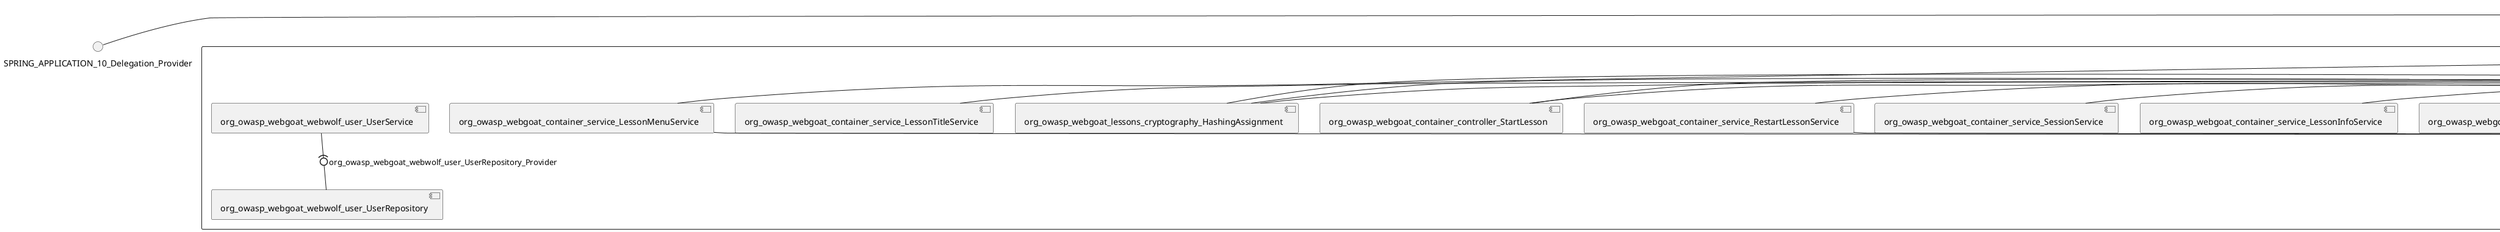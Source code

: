 @startuml
skinparam fixCircleLabelOverlapping true
skinparam componentStyle uml2
() SPRING_APPLICATION_10_Delegation_Provider
() SPRING_APPLICATION_11_Delegation_Provider
() SPRING_APPLICATION_12_Delegation_Provider
() SPRING_APPLICATION_13_Delegation_Provider
() SPRING_APPLICATION_14_Delegation_Provider
() SPRING_APPLICATION_15_Delegation_Provider
() SPRING_APPLICATION_16_Delegation_Provider
() SPRING_APPLICATION_2_Delegation_Provider
() SPRING_APPLICATION_3_Delegation_Provider
() SPRING_APPLICATION_4_Delegation_Provider
() SPRING_APPLICATION_5_Delegation_Provider
() SPRING_APPLICATION_6_Delegation_Provider
() SPRING_APPLICATION_7_Delegation_Provider
() SPRING_APPLICATION_8_Delegation_Provider
() SPRING_APPLICATION_9_Delegation_Provider
() SPRING_APPLICATION_BypassRestrictions_FieldRestrictions_POST_Delegation_Provider
() SPRING_APPLICATION_BypassRestrictions_frontendValidation_POST_Delegation_Provider
() SPRING_APPLICATION_ChromeDevTools_dummy_POST_Delegation_Provider
() SPRING_APPLICATION_ChromeDevTools_network_POST_Delegation_Provider
() SPRING_APPLICATION_CrossSiteScriptingStored_stored_xss_POST_Delegation_Provider
() SPRING_APPLICATION_CrossSiteScriptingStored_stored_xss_follow_up_POST_Delegation_Provider
() SPRING_APPLICATION_CrossSiteScripting_attack1_POST_Delegation_Provider
() SPRING_APPLICATION_CrossSiteScripting_attack3_POST_Delegation_Provider
() SPRING_APPLICATION_CrossSiteScripting_attack4_POST_Delegation_Provider
() SPRING_APPLICATION_CrossSiteScripting_attack5a_GET_Delegation_Provider
() SPRING_APPLICATION_CrossSiteScripting_attack6a_POST_Delegation_Provider
() SPRING_APPLICATION_CrossSiteScripting_dom_follow_up_POST_Delegation_Provider
() SPRING_APPLICATION_CrossSiteScripting_phone_home_xss_POST_Delegation_Provider
() SPRING_APPLICATION_CrossSiteScripting_quiz_GET_POST_Delegation_Provider
() SPRING_APPLICATION_Delegation_Provider
() SPRING_APPLICATION_GET_10_Delegation_Provider
() SPRING_APPLICATION_GET_11_Delegation_Provider
() SPRING_APPLICATION_GET_2_Delegation_Provider
() SPRING_APPLICATION_GET_3_Delegation_Provider
() SPRING_APPLICATION_GET_4_Delegation_Provider
() SPRING_APPLICATION_GET_5_Delegation_Provider
() SPRING_APPLICATION_GET_6_Delegation_Provider
() SPRING_APPLICATION_GET_7_Delegation_Provider
() SPRING_APPLICATION_GET_8_Delegation_Provider
() SPRING_APPLICATION_GET_9_Delegation_Provider
() SPRING_APPLICATION_GET_Delegation_Provider
() SPRING_APPLICATION_HtmlTampering_task_POST_Delegation_Provider
() SPRING_APPLICATION_HttpBasics_attack1_POST_Delegation_Provider
() SPRING_APPLICATION_HttpBasics_attack2_POST_Delegation_Provider
() SPRING_APPLICATION_IDOR_diff_attributes_POST_Delegation_Provider
() SPRING_APPLICATION_IDOR_login_POST_Delegation_Provider
() SPRING_APPLICATION_IDOR_profile_alt_path_POST_Delegation_Provider
() SPRING_APPLICATION_InsecureDeserialization_task_POST_Delegation_Provider
() SPRING_APPLICATION_InsecureLogin_Delegation_Provider
() SPRING_APPLICATION_JWT_decode_POST_Delegation_Provider
() SPRING_APPLICATION_JWT_jku_Delegation_Provider
() SPRING_APPLICATION_JWT_kid_Delegation_Provider
() SPRING_APPLICATION_JWT_quiz_GET_POST_Delegation_Provider
() SPRING_APPLICATION_JWT_refresh_Delegation_Provider
() SPRING_APPLICATION_JWT_secret_POST_Delegation_Provider
() SPRING_APPLICATION_JWT_votings_Delegation_Provider
() SPRING_APPLICATION_LogSpoofing_log_bleeding_POST_Delegation_Provider
() SPRING_APPLICATION_LogSpoofing_log_spoofing_POST_Delegation_Provider
() SPRING_APPLICATION_POST_10_Delegation_Provider
() SPRING_APPLICATION_POST_11_Delegation_Provider
() SPRING_APPLICATION_POST_12_Delegation_Provider
() SPRING_APPLICATION_POST_13_Delegation_Provider
() SPRING_APPLICATION_POST_14_Delegation_Provider
() SPRING_APPLICATION_POST_15_Delegation_Provider
() SPRING_APPLICATION_POST_16_Delegation_Provider
() SPRING_APPLICATION_POST_17_Delegation_Provider
() SPRING_APPLICATION_POST_18_Delegation_Provider
() SPRING_APPLICATION_POST_2_Delegation_Provider
() SPRING_APPLICATION_POST_3_Delegation_Provider
() SPRING_APPLICATION_POST_4_Delegation_Provider
() SPRING_APPLICATION_POST_5_Delegation_Provider
() SPRING_APPLICATION_POST_6_Delegation_Provider
() SPRING_APPLICATION_POST_7_Delegation_Provider
() SPRING_APPLICATION_POST_8_Delegation_Provider
() SPRING_APPLICATION_POST_9_Delegation_Provider
() SPRING_APPLICATION_POST_Delegation_Provider
() SPRING_APPLICATION_PUT_Delegation_Provider
() SPRING_APPLICATION_PasswordReset_ForgotPassword_create_password_reset_link_POST_Delegation_Provider
() SPRING_APPLICATION_PasswordReset_SecurityQuestions_POST_Delegation_Provider
() SPRING_APPLICATION_PasswordReset_reset_Delegation_Provider
() SPRING_APPLICATION_PasswordReset_simple_mail_reset_POST_Delegation_Provider
() SPRING_APPLICATION_PathTraversal_profile_picture_GET_Delegation_Provider
() SPRING_APPLICATION_PathTraversal_profile_picture_fix_GET_Delegation_Provider
() SPRING_APPLICATION_PathTraversal_profile_upload_POST_Delegation_Provider
() SPRING_APPLICATION_PathTraversal_profile_upload_fix_POST_Delegation_Provider
() SPRING_APPLICATION_PathTraversal_profile_upload_remove_user_input_POST_Delegation_Provider
() SPRING_APPLICATION_PathTraversal_random_POST_Delegation_Provider
() SPRING_APPLICATION_PathTraversal_random_picture_GET_Delegation_Provider
() SPRING_APPLICATION_PathTraversal_zip_slip_Delegation_Provider
() SPRING_APPLICATION_SSRF_task1_POST_Delegation_Provider
() SPRING_APPLICATION_SSRF_task2_POST_Delegation_Provider
() SPRING_APPLICATION_SecurePasswords_assignment_POST_Delegation_Provider
() SPRING_APPLICATION_SqlInjectionAdvanced_attack6a_POST_Delegation_Provider
() SPRING_APPLICATION_SqlInjectionAdvanced_attack6b_POST_Delegation_Provider
() SPRING_APPLICATION_SqlInjectionAdvanced_challenge_Login_POST_Delegation_Provider
() SPRING_APPLICATION_SqlInjectionAdvanced_challenge_PUT_Delegation_Provider
() SPRING_APPLICATION_SqlInjectionAdvanced_quiz_GET_POST_Delegation_Provider
() SPRING_APPLICATION_SqlInjectionMitigations_attack10a_POST_Delegation_Provider
() SPRING_APPLICATION_SqlInjectionMitigations_attack10b_POST_Delegation_Provider
() SPRING_APPLICATION_SqlInjectionMitigations_attack12a_POST_Delegation_Provider
() SPRING_APPLICATION_SqlInjectionMitigations_servers_GET_Delegation_Provider
() SPRING_APPLICATION_SqlInjection_assignment5a_POST_Delegation_Provider
() SPRING_APPLICATION_SqlInjection_assignment5b_POST_Delegation_Provider
() SPRING_APPLICATION_SqlInjection_attack10_POST_Delegation_Provider
() SPRING_APPLICATION_SqlInjection_attack2_POST_Delegation_Provider
() SPRING_APPLICATION_SqlInjection_attack3_POST_Delegation_Provider
() SPRING_APPLICATION_SqlInjection_attack4_POST_Delegation_Provider
() SPRING_APPLICATION_SqlInjection_attack5_POST_Delegation_Provider
() SPRING_APPLICATION_SqlInjection_attack8_POST_Delegation_Provider
() SPRING_APPLICATION_SqlInjection_attack9_POST_Delegation_Provider
() SPRING_APPLICATION_SqlOnlyInputValidationOnKeywords_attack_POST_Delegation_Provider
() SPRING_APPLICATION_SqlOnlyInputValidation_attack_POST_Delegation_Provider
() SPRING_APPLICATION_VulnerableComponents_attack1_POST_Delegation_Provider
() SPRING_APPLICATION_WebWolf_GET_Delegation_Provider
() SPRING_APPLICATION_WebWolf_landing_Delegation_Provider
() SPRING_APPLICATION_WebWolf_mail_Delegation_Provider
() SPRING_APPLICATION_challenge_1_POST_Delegation_Provider
() SPRING_APPLICATION_challenge_5_POST_Delegation_Provider
() SPRING_APPLICATION_challenge_7_Delegation_Provider
() SPRING_APPLICATION_challenge_8_Delegation_Provider
() SPRING_APPLICATION_challenge_logo_Delegation_Provider
() SPRING_APPLICATION_cia_quiz_GET_POST_Delegation_Provider
() SPRING_APPLICATION_clientSideFiltering_attack1_POST_Delegation_Provider
() SPRING_APPLICATION_clientSideFiltering_challenge_store_coupons_GET_Delegation_Provider
() SPRING_APPLICATION_clientSideFiltering_getItForFree_POST_Delegation_Provider
() SPRING_APPLICATION_clientSideFiltering_salaries_GET_Delegation_Provider
() SPRING_APPLICATION_crypto_encoding_basic_auth_POST_Delegation_Provider
() SPRING_APPLICATION_crypto_encoding_xor_POST_Delegation_Provider
() SPRING_APPLICATION_crypto_hashing_POST_Delegation_Provider
() SPRING_APPLICATION_crypto_secure_defaults_POST_Delegation_Provider
() SPRING_APPLICATION_crypto_signing_verify_POST_Delegation_Provider
() SPRING_APPLICATION_csrf_feedback_message_POST_Delegation_Provider
() SPRING_APPLICATION_csrf_review_POST_Delegation_Provider
() SPRING_APPLICATION_files_GET_Delegation_Provider
() SPRING_APPLICATION_fileupload_POST_Delegation_Provider
() SPRING_APPLICATION_jwt_Delegation_Provider
() SPRING_APPLICATION_landing_Delegation_Provider
() SPRING_APPLICATION_lesson_template_Delegation_Provider
() SPRING_APPLICATION_login_oauth_mvc_GET_Delegation_Provider
() SPRING_APPLICATION_mail_DELETE_GET_POST_Delegation_Provider
() SPRING_APPLICATION_register_mvc_POST_Delegation_Provider
() SPRING_APPLICATION_registration_GET_Delegation_Provider
() SPRING_APPLICATION_requests_GET_Delegation_Provider
() SPRING_APPLICATION_scoreboard_data_GET_Delegation_Provider
() SPRING_APPLICATION_server_directory_GET_Delegation_Provider
() SPRING_APPLICATION_service_debug_labels_mvc_Delegation_Provider
() SPRING_APPLICATION_service_lessonoverview_mvc_Delegation_Provider
() SPRING_APPLICATION_xxe_comments_GET_Delegation_Provider
rectangle System {
[org_owasp_webgoat_container_HammerHead] [[webgoat-webgoat.repository#_0kp8ljW-Ee-zn7ZmOz7tPw]]
[org_owasp_webgoat_container_WebWolfRedirect] [[webgoat-webgoat.repository#_0kp8ljW-Ee-zn7ZmOz7tPw]]
[org_owasp_webgoat_container_controller_StartLesson] [[webgoat-webgoat.repository#_0kp8ljW-Ee-zn7ZmOz7tPw]]
[org_owasp_webgoat_container_controller_Welcome] [[webgoat-webgoat.repository#_0kp8ljW-Ee-zn7ZmOz7tPw]]
[org_owasp_webgoat_container_i18n_PluginMessages_Provider] [[webgoat-webgoat.repository#_0kp8ljW-Ee-zn7ZmOz7tPw]]
[org_owasp_webgoat_container_service_EnvironmentService] [[webgoat-webgoat.repository#_0kp8ljW-Ee-zn7ZmOz7tPw]]
[org_owasp_webgoat_container_service_HintService] [[webgoat-webgoat.repository#_0kp8ljW-Ee-zn7ZmOz7tPw]]
[org_owasp_webgoat_container_service_LabelDebugService] [[webgoat-webgoat.repository#_0kp8ljW-Ee-zn7ZmOz7tPw]]
[org_owasp_webgoat_container_service_LabelService] [[webgoat-webgoat.repository#_0kp8ljW-Ee-zn7ZmOz7tPw]]
[org_owasp_webgoat_container_service_LessonInfoService] [[webgoat-webgoat.repository#_0kp8ljW-Ee-zn7ZmOz7tPw]]
[org_owasp_webgoat_container_service_LessonMenuService] [[webgoat-webgoat.repository#_0kp8ljW-Ee-zn7ZmOz7tPw]]
[org_owasp_webgoat_container_service_LessonProgressService] [[webgoat-webgoat.repository#_0kp8ljW-Ee-zn7ZmOz7tPw]]
[org_owasp_webgoat_container_service_LessonTitleService] [[webgoat-webgoat.repository#_0kp8ljW-Ee-zn7ZmOz7tPw]]
[org_owasp_webgoat_container_service_ReportCardService] [[webgoat-webgoat.repository#_0kp8ljW-Ee-zn7ZmOz7tPw]]
[org_owasp_webgoat_container_service_RestartLessonService] [[webgoat-webgoat.repository#_0kp8ljW-Ee-zn7ZmOz7tPw]]
[org_owasp_webgoat_container_service_SessionService] [[webgoat-webgoat.repository#_0kp8ljW-Ee-zn7ZmOz7tPw]]
[org_owasp_webgoat_container_session_UserSessionData_Provider] [[webgoat-webgoat.repository#_0kp8ljW-Ee-zn7ZmOz7tPw]]
[org_owasp_webgoat_container_session_WebSession_Provider] [[webgoat-webgoat.repository#_0kp8ljW-Ee-zn7ZmOz7tPw]]
[org_owasp_webgoat_container_users_RegistrationController] [[webgoat-webgoat.repository#_0kp8ljW-Ee-zn7ZmOz7tPw]]
[org_owasp_webgoat_container_users_Scoreboard] [[webgoat-webgoat.repository#_0kp8ljW-Ee-zn7ZmOz7tPw]]
[org_owasp_webgoat_container_users_UserRepository] [[webgoat-webgoat.repository#_0kp8ljW-Ee-zn7ZmOz7tPw]]
[org_owasp_webgoat_container_users_UserService] [[webgoat-webgoat.repository#_0kp8ljW-Ee-zn7ZmOz7tPw]]
[org_owasp_webgoat_container_users_UserTrackerRepository] [[webgoat-webgoat.repository#_0kp8ljW-Ee-zn7ZmOz7tPw]]
[org_owasp_webgoat_lessons_authbypass_VerifyAccount] [[webgoat-webgoat.repository#_0kp8ljW-Ee-zn7ZmOz7tPw]]
[org_owasp_webgoat_lessons_bypassrestrictions_BypassRestrictionsFieldRestrictions] [[webgoat-webgoat.repository#_0kp8ljW-Ee-zn7ZmOz7tPw]]
[org_owasp_webgoat_lessons_bypassrestrictions_BypassRestrictionsFrontendValidation] [[webgoat-webgoat.repository#_0kp8ljW-Ee-zn7ZmOz7tPw]]
[org_owasp_webgoat_lessons_challenges_FlagController] [[webgoat-webgoat.repository#_0kp8ljW-Ee-zn7ZmOz7tPw]]
[org_owasp_webgoat_lessons_challenges_challenge1_Assignment1] [[webgoat-webgoat.repository#_0kp8ljW-Ee-zn7ZmOz7tPw]]
[org_owasp_webgoat_lessons_challenges_challenge1_ImageServlet] [[webgoat-webgoat.repository#_0kp8ljW-Ee-zn7ZmOz7tPw]]
[org_owasp_webgoat_lessons_challenges_challenge5_Assignment5] [[webgoat-webgoat.repository#_0kp8ljW-Ee-zn7ZmOz7tPw]]
[org_owasp_webgoat_lessons_challenges_challenge7_Assignment7] [[webgoat-webgoat.repository#_0kp8ljW-Ee-zn7ZmOz7tPw]]
[org_owasp_webgoat_lessons_challenges_challenge8_Assignment8] [[webgoat-webgoat.repository#_0kp8ljW-Ee-zn7ZmOz7tPw]]
[org_owasp_webgoat_lessons_chromedevtools_NetworkDummy] [[webgoat-webgoat.repository#_0kp8ljW-Ee-zn7ZmOz7tPw]]
[org_owasp_webgoat_lessons_chromedevtools_NetworkLesson] [[webgoat-webgoat.repository#_0kp8ljW-Ee-zn7ZmOz7tPw]]
[org_owasp_webgoat_lessons_cia_CIAQuiz] [[webgoat-webgoat.repository#_0kp8ljW-Ee-zn7ZmOz7tPw]]
[org_owasp_webgoat_lessons_clientsidefiltering_ClientSideFilteringAssignment] [[webgoat-webgoat.repository#_0kp8ljW-Ee-zn7ZmOz7tPw]]
[org_owasp_webgoat_lessons_clientsidefiltering_ClientSideFilteringFreeAssignment] [[webgoat-webgoat.repository#_0kp8ljW-Ee-zn7ZmOz7tPw]]
[org_owasp_webgoat_lessons_clientsidefiltering_Salaries] [[webgoat-webgoat.repository#_0kp8ljW-Ee-zn7ZmOz7tPw]]
[org_owasp_webgoat_lessons_clientsidefiltering_ShopEndpoint] [[webgoat-webgoat.repository#_0kp8ljW-Ee-zn7ZmOz7tPw]]
[org_owasp_webgoat_lessons_cryptography_EncodingAssignment] [[webgoat-webgoat.repository#_0kp8ljW-Ee-zn7ZmOz7tPw]]
[org_owasp_webgoat_lessons_cryptography_HashingAssignment] [[webgoat-webgoat.repository#_0kp8ljW-Ee-zn7ZmOz7tPw]]
[org_owasp_webgoat_lessons_cryptography_SecureDefaultsAssignment] [[webgoat-webgoat.repository#_0kp8ljW-Ee-zn7ZmOz7tPw]]
[org_owasp_webgoat_lessons_cryptography_SigningAssignment] [[webgoat-webgoat.repository#_0kp8ljW-Ee-zn7ZmOz7tPw]]
[org_owasp_webgoat_lessons_cryptography_XOREncodingAssignment] [[webgoat-webgoat.repository#_0kp8ljW-Ee-zn7ZmOz7tPw]]
[org_owasp_webgoat_lessons_csrf_CSRFConfirmFlag1] [[webgoat-webgoat.repository#_0kp8ljW-Ee-zn7ZmOz7tPw]]
[org_owasp_webgoat_lessons_csrf_CSRFFeedback] [[webgoat-webgoat.repository#_0kp8ljW-Ee-zn7ZmOz7tPw]]
[org_owasp_webgoat_lessons_csrf_CSRFGetFlag] [[webgoat-webgoat.repository#_0kp8ljW-Ee-zn7ZmOz7tPw]]
[org_owasp_webgoat_lessons_csrf_CSRFLogin] [[webgoat-webgoat.repository#_0kp8ljW-Ee-zn7ZmOz7tPw]]
[org_owasp_webgoat_lessons_csrf_ForgedReviews] [[webgoat-webgoat.repository#_0kp8ljW-Ee-zn7ZmOz7tPw]]
[org_owasp_webgoat_lessons_csrf_ObjectMapper_Provider] [[webgoat-webgoat.repository#_0kp8ljW-Ee-zn7ZmOz7tPw]]
[org_owasp_webgoat_lessons_deserialization_InsecureDeserializationTask] [[webgoat-webgoat.repository#_0kp8ljW-Ee-zn7ZmOz7tPw]]
[org_owasp_webgoat_lessons_hijacksession_HijackSessionAssignment] [[webgoat-webgoat.repository#_0kp8ljW-Ee-zn7ZmOz7tPw]]
[org_owasp_webgoat_lessons_hijacksession_cas_HijackSessionAuthenticationProvider] [[webgoat-webgoat.repository#_0kp8ljW-Ee-zn7ZmOz7tPw]]
[org_owasp_webgoat_lessons_htmltampering_HtmlTamperingTask] [[webgoat-webgoat.repository#_0kp8ljW-Ee-zn7ZmOz7tPw]]
[org_owasp_webgoat_lessons_httpbasics_HttpBasicsLesson] [[webgoat-webgoat.repository#_0kp8ljW-Ee-zn7ZmOz7tPw]]
[org_owasp_webgoat_lessons_httpbasics_HttpBasicsQuiz] [[webgoat-webgoat.repository#_0kp8ljW-Ee-zn7ZmOz7tPw]]
[org_owasp_webgoat_lessons_httpproxies_HttpBasicsInterceptRequest] [[webgoat-webgoat.repository#_0kp8ljW-Ee-zn7ZmOz7tPw]]
[org_owasp_webgoat_lessons_idor_IDORDiffAttributes] [[webgoat-webgoat.repository#_0kp8ljW-Ee-zn7ZmOz7tPw]]
[org_owasp_webgoat_lessons_idor_IDOREditOtherProfile] [[webgoat-webgoat.repository#_0kp8ljW-Ee-zn7ZmOz7tPw]]
[org_owasp_webgoat_lessons_idor_IDORLogin] [[webgoat-webgoat.repository#_0kp8ljW-Ee-zn7ZmOz7tPw]]
[org_owasp_webgoat_lessons_idor_IDORViewOtherProfile] [[webgoat-webgoat.repository#_0kp8ljW-Ee-zn7ZmOz7tPw]]
[org_owasp_webgoat_lessons_idor_IDORViewOwnProfile] [[webgoat-webgoat.repository#_0kp8ljW-Ee-zn7ZmOz7tPw]]
[org_owasp_webgoat_lessons_idor_IDORViewOwnProfileAltUrl] [[webgoat-webgoat.repository#_0kp8ljW-Ee-zn7ZmOz7tPw]]
[org_owasp_webgoat_lessons_insecurelogin_InsecureLoginTask] [[webgoat-webgoat.repository#_0kp8ljW-Ee-zn7ZmOz7tPw]]
[org_owasp_webgoat_lessons_jwt_JWTDecodeEndpoint] [[webgoat-webgoat.repository#_0kp8ljW-Ee-zn7ZmOz7tPw]]
[org_owasp_webgoat_lessons_jwt_JWTQuiz] [[webgoat-webgoat.repository#_0kp8ljW-Ee-zn7ZmOz7tPw]]
[org_owasp_webgoat_lessons_jwt_JWTRefreshEndpoint] [[webgoat-webgoat.repository#_0kp8ljW-Ee-zn7ZmOz7tPw]]
[org_owasp_webgoat_lessons_jwt_JWTSecretKeyEndpoint] [[webgoat-webgoat.repository#_0kp8ljW-Ee-zn7ZmOz7tPw]]
[org_owasp_webgoat_lessons_jwt_JWTVotesEndpoint] [[webgoat-webgoat.repository#_0kp8ljW-Ee-zn7ZmOz7tPw]]
[org_owasp_webgoat_lessons_jwt_claimmisuse_JWTHeaderJKUEndpoint] [[webgoat-webgoat.repository#_0kp8ljW-Ee-zn7ZmOz7tPw]]
[org_owasp_webgoat_lessons_jwt_claimmisuse_JWTHeaderKIDEndpoint] [[webgoat-webgoat.repository#_0kp8ljW-Ee-zn7ZmOz7tPw]]
[org_owasp_webgoat_lessons_lessontemplate_SampleAttack] [[webgoat-webgoat.repository#_0kp8ljW-Ee-zn7ZmOz7tPw]]
[org_owasp_webgoat_lessons_logging_LogBleedingTask] [[webgoat-webgoat.repository#_0kp8ljW-Ee-zn7ZmOz7tPw]]
[org_owasp_webgoat_lessons_logging_LogSpoofingTask] [[webgoat-webgoat.repository#_0kp8ljW-Ee-zn7ZmOz7tPw]]
[org_owasp_webgoat_lessons_missingac_MissingFunctionACHiddenMenus] [[webgoat-webgoat.repository#_0kp8ljW-Ee-zn7ZmOz7tPw]]
[org_owasp_webgoat_lessons_missingac_MissingFunctionACUsers] [[webgoat-webgoat.repository#_0kp8ljW-Ee-zn7ZmOz7tPw]]
[org_owasp_webgoat_lessons_missingac_MissingFunctionACYourHash] [[webgoat-webgoat.repository#_0kp8ljW-Ee-zn7ZmOz7tPw]]
[org_owasp_webgoat_lessons_missingac_MissingFunctionACYourHashAdmin] [[webgoat-webgoat.repository#_0kp8ljW-Ee-zn7ZmOz7tPw]]
[org_owasp_webgoat_lessons_passwordreset_QuestionsAssignment] [[webgoat-webgoat.repository#_0kp8ljW-Ee-zn7ZmOz7tPw]]
[org_owasp_webgoat_lessons_passwordreset_ResetLinkAssignment] [[webgoat-webgoat.repository#_0kp8ljW-Ee-zn7ZmOz7tPw]]
[org_owasp_webgoat_lessons_passwordreset_ResetLinkAssignmentForgotPassword] [[webgoat-webgoat.repository#_0kp8ljW-Ee-zn7ZmOz7tPw]]
[org_owasp_webgoat_lessons_passwordreset_SecurityQuestionAssignment] [[webgoat-webgoat.repository#_0kp8ljW-Ee-zn7ZmOz7tPw]]
[org_owasp_webgoat_lessons_passwordreset_SimpleMailAssignment] [[webgoat-webgoat.repository#_0kp8ljW-Ee-zn7ZmOz7tPw]]
[org_owasp_webgoat_lessons_passwordreset_TriedQuestions] [[webgoat-webgoat.repository#_0kp8ljW-Ee-zn7ZmOz7tPw]]
[org_owasp_webgoat_lessons_pathtraversal_ProfileUpload] [[webgoat-webgoat.repository#_0kp8ljW-Ee-zn7ZmOz7tPw]]
[org_owasp_webgoat_lessons_pathtraversal_ProfileUploadFix] [[webgoat-webgoat.repository#_0kp8ljW-Ee-zn7ZmOz7tPw]]
[org_owasp_webgoat_lessons_pathtraversal_ProfileUploadRemoveUserInput] [[webgoat-webgoat.repository#_0kp8ljW-Ee-zn7ZmOz7tPw]]
[org_owasp_webgoat_lessons_pathtraversal_ProfileUploadRetrieval] [[webgoat-webgoat.repository#_0kp8ljW-Ee-zn7ZmOz7tPw]]
[org_owasp_webgoat_lessons_pathtraversal_ProfileZipSlip] [[webgoat-webgoat.repository#_0kp8ljW-Ee-zn7ZmOz7tPw]]
[org_owasp_webgoat_lessons_securepasswords_SecurePasswordsAssignment] [[webgoat-webgoat.repository#_0kp8ljW-Ee-zn7ZmOz7tPw]]
[org_owasp_webgoat_lessons_spoofcookie_SpoofCookieAssignment] [[webgoat-webgoat.repository#_0kp8ljW-Ee-zn7ZmOz7tPw]]
[org_owasp_webgoat_lessons_sqlinjection_advanced_SqlInjectionChallenge] [[webgoat-webgoat.repository#_0kp8ljW-Ee-zn7ZmOz7tPw]]
[org_owasp_webgoat_lessons_sqlinjection_advanced_SqlInjectionChallengeLogin] [[webgoat-webgoat.repository#_0kp8ljW-Ee-zn7ZmOz7tPw]]
[org_owasp_webgoat_lessons_sqlinjection_advanced_SqlInjectionLesson6a] [[webgoat-webgoat.repository#_0kp8ljW-Ee-zn7ZmOz7tPw]]
[org_owasp_webgoat_lessons_sqlinjection_advanced_SqlInjectionLesson6b] [[webgoat-webgoat.repository#_0kp8ljW-Ee-zn7ZmOz7tPw]]
[org_owasp_webgoat_lessons_sqlinjection_advanced_SqlInjectionQuiz] [[webgoat-webgoat.repository#_0kp8ljW-Ee-zn7ZmOz7tPw]]
[org_owasp_webgoat_lessons_sqlinjection_introduction_SqlInjectionLesson10] [[webgoat-webgoat.repository#_0kp8ljW-Ee-zn7ZmOz7tPw]]
[org_owasp_webgoat_lessons_sqlinjection_introduction_SqlInjectionLesson2] [[webgoat-webgoat.repository#_0kp8ljW-Ee-zn7ZmOz7tPw]]
[org_owasp_webgoat_lessons_sqlinjection_introduction_SqlInjectionLesson3] [[webgoat-webgoat.repository#_0kp8ljW-Ee-zn7ZmOz7tPw]]
[org_owasp_webgoat_lessons_sqlinjection_introduction_SqlInjectionLesson4] [[webgoat-webgoat.repository#_0kp8ljW-Ee-zn7ZmOz7tPw]]
[org_owasp_webgoat_lessons_sqlinjection_introduction_SqlInjectionLesson5] [[webgoat-webgoat.repository#_0kp8ljW-Ee-zn7ZmOz7tPw]]
[org_owasp_webgoat_lessons_sqlinjection_introduction_SqlInjectionLesson5a] [[webgoat-webgoat.repository#_0kp8ljW-Ee-zn7ZmOz7tPw]]
[org_owasp_webgoat_lessons_sqlinjection_introduction_SqlInjectionLesson5b] [[webgoat-webgoat.repository#_0kp8ljW-Ee-zn7ZmOz7tPw]]
[org_owasp_webgoat_lessons_sqlinjection_introduction_SqlInjectionLesson8] [[webgoat-webgoat.repository#_0kp8ljW-Ee-zn7ZmOz7tPw]]
[org_owasp_webgoat_lessons_sqlinjection_introduction_SqlInjectionLesson9] [[webgoat-webgoat.repository#_0kp8ljW-Ee-zn7ZmOz7tPw]]
[org_owasp_webgoat_lessons_sqlinjection_mitigation_Servers] [[webgoat-webgoat.repository#_0kp8ljW-Ee-zn7ZmOz7tPw]]
[org_owasp_webgoat_lessons_sqlinjection_mitigation_SqlInjectionLesson10a] [[webgoat-webgoat.repository#_0kp8ljW-Ee-zn7ZmOz7tPw]]
[org_owasp_webgoat_lessons_sqlinjection_mitigation_SqlInjectionLesson10b] [[webgoat-webgoat.repository#_0kp8ljW-Ee-zn7ZmOz7tPw]]
[org_owasp_webgoat_lessons_sqlinjection_mitigation_SqlInjectionLesson13] [[webgoat-webgoat.repository#_0kp8ljW-Ee-zn7ZmOz7tPw]]
[org_owasp_webgoat_lessons_sqlinjection_mitigation_SqlOnlyInputValidation] [[webgoat-webgoat.repository#_0kp8ljW-Ee-zn7ZmOz7tPw]]
[org_owasp_webgoat_lessons_sqlinjection_mitigation_SqlOnlyInputValidationOnKeywords] [[webgoat-webgoat.repository#_0kp8ljW-Ee-zn7ZmOz7tPw]]
[org_owasp_webgoat_lessons_ssrf_SSRFTask1] [[webgoat-webgoat.repository#_0kp8ljW-Ee-zn7ZmOz7tPw]]
[org_owasp_webgoat_lessons_ssrf_SSRFTask2] [[webgoat-webgoat.repository#_0kp8ljW-Ee-zn7ZmOz7tPw]]
[org_owasp_webgoat_lessons_vulnerablecomponents_VulnerableComponentsLesson] [[webgoat-webgoat.repository#_0kp8ljW-Ee-zn7ZmOz7tPw]]
[org_owasp_webgoat_lessons_webwolfintroduction_LandingAssignment] [[webgoat-webgoat.repository#_0kp8ljW-Ee-zn7ZmOz7tPw]]
[org_owasp_webgoat_lessons_webwolfintroduction_MailAssignment] [[webgoat-webgoat.repository#_0kp8ljW-Ee-zn7ZmOz7tPw]]
[org_owasp_webgoat_lessons_xss_CrossSiteScriptingLesson1] [[webgoat-webgoat.repository#_0kp8ljW-Ee-zn7ZmOz7tPw]]
[org_owasp_webgoat_lessons_xss_CrossSiteScriptingLesson3] [[webgoat-webgoat.repository#_0kp8ljW-Ee-zn7ZmOz7tPw]]
[org_owasp_webgoat_lessons_xss_CrossSiteScriptingLesson4] [[webgoat-webgoat.repository#_0kp8ljW-Ee-zn7ZmOz7tPw]]
[org_owasp_webgoat_lessons_xss_CrossSiteScriptingLesson5a] [[webgoat-webgoat.repository#_0kp8ljW-Ee-zn7ZmOz7tPw]]
[org_owasp_webgoat_lessons_xss_CrossSiteScriptingLesson6a] [[webgoat-webgoat.repository#_0kp8ljW-Ee-zn7ZmOz7tPw]]
[org_owasp_webgoat_lessons_xss_CrossSiteScriptingQuiz] [[webgoat-webgoat.repository#_0kp8ljW-Ee-zn7ZmOz7tPw]]
[org_owasp_webgoat_lessons_xss_DOMCrossSiteScripting] [[webgoat-webgoat.repository#_0kp8ljW-Ee-zn7ZmOz7tPw]]
[org_owasp_webgoat_lessons_xss_DOMCrossSiteScriptingVerifier] [[webgoat-webgoat.repository#_0kp8ljW-Ee-zn7ZmOz7tPw]]
[org_owasp_webgoat_lessons_xss_stored_StoredCrossSiteScriptingVerifier] [[webgoat-webgoat.repository#_0kp8ljW-Ee-zn7ZmOz7tPw]]
[org_owasp_webgoat_lessons_xss_stored_StoredXssComments] [[webgoat-webgoat.repository#_0kp8ljW-Ee-zn7ZmOz7tPw]]
[org_owasp_webgoat_lessons_xxe_BlindSendFileAssignment] [[webgoat-webgoat.repository#_0kp8ljW-Ee-zn7ZmOz7tPw]]
[org_owasp_webgoat_lessons_xxe_CommentsCache] [[webgoat-webgoat.repository#_0kp8ljW-Ee-zn7ZmOz7tPw]]
[org_owasp_webgoat_lessons_xxe_CommentsEndpoint] [[webgoat-webgoat.repository#_0kp8ljW-Ee-zn7ZmOz7tPw]]
[org_owasp_webgoat_lessons_xxe_ContentTypeAssignment] [[webgoat-webgoat.repository#_0kp8ljW-Ee-zn7ZmOz7tPw]]
[org_owasp_webgoat_lessons_xxe_SimpleXXE] [[webgoat-webgoat.repository#_0kp8ljW-Ee-zn7ZmOz7tPw]]
[org_owasp_webgoat_webwolf_FileServer] [[webgoat-webgoat.repository#_0kp8ljW-Ee-zn7ZmOz7tPw]]
[org_owasp_webgoat_webwolf_jwt_JWTController] [[webgoat-webgoat.repository#_0kp8ljW-Ee-zn7ZmOz7tPw]]
[org_owasp_webgoat_webwolf_mailbox_MailboxController] [[webgoat-webgoat.repository#_0kp8ljW-Ee-zn7ZmOz7tPw]]
[org_owasp_webgoat_webwolf_mailbox_MailboxRepository] [[webgoat-webgoat.repository#_0kp8ljW-Ee-zn7ZmOz7tPw]]
[org_owasp_webgoat_webwolf_requests_LandingPage] [[webgoat-webgoat.repository#_0kp8ljW-Ee-zn7ZmOz7tPw]]
[org_owasp_webgoat_webwolf_requests_Requests] [[webgoat-webgoat.repository#_0kp8ljW-Ee-zn7ZmOz7tPw]]
[org_owasp_webgoat_webwolf_user_UserRepository] [[webgoat-webgoat.repository#_0kp8ljW-Ee-zn7ZmOz7tPw]]
[org_owasp_webgoat_webwolf_user_UserService] [[webgoat-webgoat.repository#_0kp8ljW-Ee-zn7ZmOz7tPw]]
port SPRING_APPLICATION_10_Provider
SPRING_APPLICATION_10_Delegation_Provider - SPRING_APPLICATION_10_Provider
SPRING_APPLICATION_10_Provider - [org_owasp_webgoat_webwolf_FileServer]
port SPRING_APPLICATION_11_Provider
SPRING_APPLICATION_11_Delegation_Provider - SPRING_APPLICATION_11_Provider
SPRING_APPLICATION_11_Provider - [org_owasp_webgoat_lessons_cryptography_HashingAssignment]
port SPRING_APPLICATION_12_Provider
SPRING_APPLICATION_12_Delegation_Provider - SPRING_APPLICATION_12_Provider
SPRING_APPLICATION_12_Provider - [org_owasp_webgoat_container_service_LessonMenuService]
port SPRING_APPLICATION_13_Provider
SPRING_APPLICATION_13_Delegation_Provider - SPRING_APPLICATION_13_Provider
SPRING_APPLICATION_13_Provider - [org_owasp_webgoat_container_service_LabelDebugService]
port SPRING_APPLICATION_14_Provider
SPRING_APPLICATION_14_Delegation_Provider - SPRING_APPLICATION_14_Provider
SPRING_APPLICATION_14_Provider - [org_owasp_webgoat_container_controller_StartLesson]
port SPRING_APPLICATION_15_Provider
SPRING_APPLICATION_15_Delegation_Provider - SPRING_APPLICATION_15_Provider
SPRING_APPLICATION_15_Provider - [org_owasp_webgoat_container_service_LessonTitleService]
port SPRING_APPLICATION_16_Provider
SPRING_APPLICATION_16_Delegation_Provider - SPRING_APPLICATION_16_Provider
SPRING_APPLICATION_16_Provider - [org_owasp_webgoat_lessons_cryptography_HashingAssignment]
port SPRING_APPLICATION_2_Provider
SPRING_APPLICATION_2_Delegation_Provider - SPRING_APPLICATION_2_Provider
SPRING_APPLICATION_2_Provider - [org_owasp_webgoat_lessons_cryptography_SigningAssignment]
port SPRING_APPLICATION_3_Provider
SPRING_APPLICATION_3_Delegation_Provider - SPRING_APPLICATION_3_Provider
SPRING_APPLICATION_3_Provider - [org_owasp_webgoat_container_service_RestartLessonService]
port SPRING_APPLICATION_4_Provider
SPRING_APPLICATION_4_Delegation_Provider - SPRING_APPLICATION_4_Provider
SPRING_APPLICATION_4_Provider - [org_owasp_webgoat_container_service_SessionService]
port SPRING_APPLICATION_5_Provider
SPRING_APPLICATION_5_Delegation_Provider - SPRING_APPLICATION_5_Provider
SPRING_APPLICATION_5_Provider - [org_owasp_webgoat_lessons_xxe_SimpleXXE]
port SPRING_APPLICATION_6_Provider
SPRING_APPLICATION_6_Delegation_Provider - SPRING_APPLICATION_6_Provider
SPRING_APPLICATION_6_Provider - [org_owasp_webgoat_container_controller_StartLesson]
port SPRING_APPLICATION_7_Provider
SPRING_APPLICATION_7_Delegation_Provider - SPRING_APPLICATION_7_Provider
SPRING_APPLICATION_7_Provider - [org_owasp_webgoat_lessons_jwt_JWTSecretKeyEndpoint]
port SPRING_APPLICATION_8_Provider
SPRING_APPLICATION_8_Delegation_Provider - SPRING_APPLICATION_8_Provider
SPRING_APPLICATION_8_Provider - [org_owasp_webgoat_container_service_LessonInfoService]
port SPRING_APPLICATION_9_Provider
SPRING_APPLICATION_9_Delegation_Provider - SPRING_APPLICATION_9_Provider
SPRING_APPLICATION_9_Provider - [org_owasp_webgoat_lessons_httpproxies_HttpBasicsInterceptRequest]
port SPRING_APPLICATION_BypassRestrictions_FieldRestrictions_POST_Provider
SPRING_APPLICATION_BypassRestrictions_FieldRestrictions_POST_Delegation_Provider - SPRING_APPLICATION_BypassRestrictions_FieldRestrictions_POST_Provider
SPRING_APPLICATION_BypassRestrictions_FieldRestrictions_POST_Provider - [org_owasp_webgoat_lessons_bypassrestrictions_BypassRestrictionsFieldRestrictions]
port SPRING_APPLICATION_BypassRestrictions_frontendValidation_POST_Provider
SPRING_APPLICATION_BypassRestrictions_frontendValidation_POST_Delegation_Provider - SPRING_APPLICATION_BypassRestrictions_frontendValidation_POST_Provider
SPRING_APPLICATION_BypassRestrictions_frontendValidation_POST_Provider - [org_owasp_webgoat_lessons_bypassrestrictions_BypassRestrictionsFrontendValidation]
port SPRING_APPLICATION_ChromeDevTools_dummy_POST_Provider
SPRING_APPLICATION_ChromeDevTools_dummy_POST_Delegation_Provider - SPRING_APPLICATION_ChromeDevTools_dummy_POST_Provider
SPRING_APPLICATION_ChromeDevTools_dummy_POST_Provider - [org_owasp_webgoat_lessons_chromedevtools_NetworkDummy]
port SPRING_APPLICATION_ChromeDevTools_network_POST_Provider
SPRING_APPLICATION_ChromeDevTools_network_POST_Delegation_Provider - SPRING_APPLICATION_ChromeDevTools_network_POST_Provider
SPRING_APPLICATION_ChromeDevTools_network_POST_Provider - [org_owasp_webgoat_lessons_chromedevtools_NetworkLesson]
port SPRING_APPLICATION_CrossSiteScriptingStored_stored_xss_POST_Provider
SPRING_APPLICATION_CrossSiteScriptingStored_stored_xss_POST_Delegation_Provider - SPRING_APPLICATION_CrossSiteScriptingStored_stored_xss_POST_Provider
SPRING_APPLICATION_CrossSiteScriptingStored_stored_xss_POST_Provider - [org_owasp_webgoat_lessons_xss_stored_StoredXssComments]
port SPRING_APPLICATION_CrossSiteScriptingStored_stored_xss_follow_up_POST_Provider
SPRING_APPLICATION_CrossSiteScriptingStored_stored_xss_follow_up_POST_Delegation_Provider - SPRING_APPLICATION_CrossSiteScriptingStored_stored_xss_follow_up_POST_Provider
SPRING_APPLICATION_CrossSiteScriptingStored_stored_xss_follow_up_POST_Provider - [org_owasp_webgoat_lessons_xss_stored_StoredCrossSiteScriptingVerifier]
port SPRING_APPLICATION_CrossSiteScripting_attack1_POST_Provider
SPRING_APPLICATION_CrossSiteScripting_attack1_POST_Delegation_Provider - SPRING_APPLICATION_CrossSiteScripting_attack1_POST_Provider
SPRING_APPLICATION_CrossSiteScripting_attack1_POST_Provider - [org_owasp_webgoat_lessons_xss_CrossSiteScriptingLesson1]
port SPRING_APPLICATION_CrossSiteScripting_attack3_POST_Provider
SPRING_APPLICATION_CrossSiteScripting_attack3_POST_Delegation_Provider - SPRING_APPLICATION_CrossSiteScripting_attack3_POST_Provider
SPRING_APPLICATION_CrossSiteScripting_attack3_POST_Provider - [org_owasp_webgoat_lessons_xss_CrossSiteScriptingLesson3]
port SPRING_APPLICATION_CrossSiteScripting_attack4_POST_Provider
SPRING_APPLICATION_CrossSiteScripting_attack4_POST_Delegation_Provider - SPRING_APPLICATION_CrossSiteScripting_attack4_POST_Provider
SPRING_APPLICATION_CrossSiteScripting_attack4_POST_Provider - [org_owasp_webgoat_lessons_xss_CrossSiteScriptingLesson4]
port SPRING_APPLICATION_CrossSiteScripting_attack5a_GET_Provider
SPRING_APPLICATION_CrossSiteScripting_attack5a_GET_Delegation_Provider - SPRING_APPLICATION_CrossSiteScripting_attack5a_GET_Provider
SPRING_APPLICATION_CrossSiteScripting_attack5a_GET_Provider - [org_owasp_webgoat_lessons_xss_CrossSiteScriptingLesson5a]
port SPRING_APPLICATION_CrossSiteScripting_attack6a_POST_Provider
SPRING_APPLICATION_CrossSiteScripting_attack6a_POST_Delegation_Provider - SPRING_APPLICATION_CrossSiteScripting_attack6a_POST_Provider
SPRING_APPLICATION_CrossSiteScripting_attack6a_POST_Provider - [org_owasp_webgoat_lessons_xss_CrossSiteScriptingLesson6a]
port SPRING_APPLICATION_CrossSiteScripting_dom_follow_up_POST_Provider
SPRING_APPLICATION_CrossSiteScripting_dom_follow_up_POST_Delegation_Provider - SPRING_APPLICATION_CrossSiteScripting_dom_follow_up_POST_Provider
SPRING_APPLICATION_CrossSiteScripting_dom_follow_up_POST_Provider - [org_owasp_webgoat_lessons_xss_DOMCrossSiteScriptingVerifier]
port SPRING_APPLICATION_CrossSiteScripting_phone_home_xss_POST_Provider
SPRING_APPLICATION_CrossSiteScripting_phone_home_xss_POST_Delegation_Provider - SPRING_APPLICATION_CrossSiteScripting_phone_home_xss_POST_Provider
SPRING_APPLICATION_CrossSiteScripting_phone_home_xss_POST_Provider - [org_owasp_webgoat_lessons_xss_DOMCrossSiteScripting]
port SPRING_APPLICATION_CrossSiteScripting_quiz_GET_POST_Provider
SPRING_APPLICATION_CrossSiteScripting_quiz_GET_POST_Delegation_Provider - SPRING_APPLICATION_CrossSiteScripting_quiz_GET_POST_Provider
SPRING_APPLICATION_CrossSiteScripting_quiz_GET_POST_Provider - [org_owasp_webgoat_lessons_xss_CrossSiteScriptingQuiz]
port SPRING_APPLICATION_Provider
SPRING_APPLICATION_Delegation_Provider - SPRING_APPLICATION_Provider
SPRING_APPLICATION_Provider - [org_owasp_webgoat_container_HammerHead]
port SPRING_APPLICATION_GET_10_Provider
SPRING_APPLICATION_GET_10_Delegation_Provider - SPRING_APPLICATION_GET_10_Provider
SPRING_APPLICATION_GET_10_Provider - [org_owasp_webgoat_lessons_missingac_MissingFunctionACUsers]
port SPRING_APPLICATION_GET_11_Provider
SPRING_APPLICATION_GET_11_Delegation_Provider - SPRING_APPLICATION_GET_11_Provider
SPRING_APPLICATION_GET_11_Provider - [org_owasp_webgoat_lessons_spoofcookie_SpoofCookieAssignment]
port SPRING_APPLICATION_GET_2_Provider
SPRING_APPLICATION_GET_2_Delegation_Provider - SPRING_APPLICATION_GET_2_Provider
SPRING_APPLICATION_GET_2_Provider - [org_owasp_webgoat_lessons_csrf_ForgedReviews]
port SPRING_APPLICATION_GET_3_Provider
SPRING_APPLICATION_GET_3_Delegation_Provider - SPRING_APPLICATION_GET_3_Provider
SPRING_APPLICATION_GET_3_Provider - [org_owasp_webgoat_container_service_HintService]
port SPRING_APPLICATION_GET_4_Provider
SPRING_APPLICATION_GET_4_Delegation_Provider - SPRING_APPLICATION_GET_4_Provider
SPRING_APPLICATION_GET_4_Provider - [org_owasp_webgoat_lessons_cryptography_EncodingAssignment]
port SPRING_APPLICATION_GET_5_Provider
SPRING_APPLICATION_GET_5_Delegation_Provider - SPRING_APPLICATION_GET_5_Provider
SPRING_APPLICATION_GET_5_Provider - [org_owasp_webgoat_container_controller_Welcome]
port SPRING_APPLICATION_GET_6_Provider
SPRING_APPLICATION_GET_6_Delegation_Provider - SPRING_APPLICATION_GET_6_Provider
SPRING_APPLICATION_GET_6_Provider - [org_owasp_webgoat_container_service_LabelService]
port SPRING_APPLICATION_GET_7_Provider
SPRING_APPLICATION_GET_7_Delegation_Provider - SPRING_APPLICATION_GET_7_Provider
SPRING_APPLICATION_GET_7_Provider - [org_owasp_webgoat_lessons_xss_stored_StoredXssComments]
port SPRING_APPLICATION_GET_8_Provider
SPRING_APPLICATION_GET_8_Delegation_Provider - SPRING_APPLICATION_GET_8_Provider
SPRING_APPLICATION_GET_8_Provider - [org_owasp_webgoat_lessons_idor_IDORViewOwnProfile]
port SPRING_APPLICATION_GET_9_Provider
SPRING_APPLICATION_GET_9_Delegation_Provider - SPRING_APPLICATION_GET_9_Provider
SPRING_APPLICATION_GET_9_Provider - [org_owasp_webgoat_lessons_idor_IDORViewOtherProfile]
port SPRING_APPLICATION_GET_Provider
SPRING_APPLICATION_GET_Delegation_Provider - SPRING_APPLICATION_GET_Provider
SPRING_APPLICATION_GET_Provider - [org_owasp_webgoat_container_service_ReportCardService]
port SPRING_APPLICATION_HtmlTampering_task_POST_Provider
SPRING_APPLICATION_HtmlTampering_task_POST_Delegation_Provider - SPRING_APPLICATION_HtmlTampering_task_POST_Provider
SPRING_APPLICATION_HtmlTampering_task_POST_Provider - [org_owasp_webgoat_lessons_htmltampering_HtmlTamperingTask]
port SPRING_APPLICATION_HttpBasics_attack1_POST_Provider
SPRING_APPLICATION_HttpBasics_attack1_POST_Delegation_Provider - SPRING_APPLICATION_HttpBasics_attack1_POST_Provider
SPRING_APPLICATION_HttpBasics_attack1_POST_Provider - [org_owasp_webgoat_lessons_httpbasics_HttpBasicsLesson]
port SPRING_APPLICATION_HttpBasics_attack2_POST_Provider
SPRING_APPLICATION_HttpBasics_attack2_POST_Delegation_Provider - SPRING_APPLICATION_HttpBasics_attack2_POST_Provider
SPRING_APPLICATION_HttpBasics_attack2_POST_Provider - [org_owasp_webgoat_lessons_httpbasics_HttpBasicsQuiz]
port SPRING_APPLICATION_IDOR_diff_attributes_POST_Provider
SPRING_APPLICATION_IDOR_diff_attributes_POST_Delegation_Provider - SPRING_APPLICATION_IDOR_diff_attributes_POST_Provider
SPRING_APPLICATION_IDOR_diff_attributes_POST_Provider - [org_owasp_webgoat_lessons_idor_IDORDiffAttributes]
port SPRING_APPLICATION_IDOR_login_POST_Provider
SPRING_APPLICATION_IDOR_login_POST_Delegation_Provider - SPRING_APPLICATION_IDOR_login_POST_Provider
SPRING_APPLICATION_IDOR_login_POST_Provider - [org_owasp_webgoat_lessons_idor_IDORLogin]
port SPRING_APPLICATION_IDOR_profile_alt_path_POST_Provider
SPRING_APPLICATION_IDOR_profile_alt_path_POST_Delegation_Provider - SPRING_APPLICATION_IDOR_profile_alt_path_POST_Provider
SPRING_APPLICATION_IDOR_profile_alt_path_POST_Provider - [org_owasp_webgoat_lessons_idor_IDORViewOwnProfileAltUrl]
port SPRING_APPLICATION_InsecureDeserialization_task_POST_Provider
SPRING_APPLICATION_InsecureDeserialization_task_POST_Delegation_Provider - SPRING_APPLICATION_InsecureDeserialization_task_POST_Provider
SPRING_APPLICATION_InsecureDeserialization_task_POST_Provider - [org_owasp_webgoat_lessons_deserialization_InsecureDeserializationTask]
port SPRING_APPLICATION_InsecureLogin_Provider
SPRING_APPLICATION_InsecureLogin_Delegation_Provider - SPRING_APPLICATION_InsecureLogin_Provider
SPRING_APPLICATION_InsecureLogin_Provider - [org_owasp_webgoat_lessons_insecurelogin_InsecureLoginTask]
port SPRING_APPLICATION_JWT_decode_POST_Provider
SPRING_APPLICATION_JWT_decode_POST_Delegation_Provider - SPRING_APPLICATION_JWT_decode_POST_Provider
SPRING_APPLICATION_JWT_decode_POST_Provider - [org_owasp_webgoat_lessons_jwt_JWTDecodeEndpoint]
port SPRING_APPLICATION_JWT_jku_Provider
SPRING_APPLICATION_JWT_jku_Delegation_Provider - SPRING_APPLICATION_JWT_jku_Provider
SPRING_APPLICATION_JWT_jku_Provider - [org_owasp_webgoat_lessons_jwt_claimmisuse_JWTHeaderJKUEndpoint]
port SPRING_APPLICATION_JWT_kid_Provider
SPRING_APPLICATION_JWT_kid_Delegation_Provider - SPRING_APPLICATION_JWT_kid_Provider
SPRING_APPLICATION_JWT_kid_Provider - [org_owasp_webgoat_lessons_jwt_claimmisuse_JWTHeaderKIDEndpoint]
port SPRING_APPLICATION_JWT_quiz_GET_POST_Provider
SPRING_APPLICATION_JWT_quiz_GET_POST_Delegation_Provider - SPRING_APPLICATION_JWT_quiz_GET_POST_Provider
SPRING_APPLICATION_JWT_quiz_GET_POST_Provider - [org_owasp_webgoat_lessons_jwt_JWTQuiz]
port SPRING_APPLICATION_JWT_refresh_Provider
SPRING_APPLICATION_JWT_refresh_Delegation_Provider - SPRING_APPLICATION_JWT_refresh_Provider
SPRING_APPLICATION_JWT_refresh_Provider - [org_owasp_webgoat_lessons_jwt_JWTRefreshEndpoint]
port SPRING_APPLICATION_JWT_secret_POST_Provider
SPRING_APPLICATION_JWT_secret_POST_Delegation_Provider - SPRING_APPLICATION_JWT_secret_POST_Provider
SPRING_APPLICATION_JWT_secret_POST_Provider - [org_owasp_webgoat_lessons_jwt_JWTSecretKeyEndpoint]
port SPRING_APPLICATION_JWT_votings_Provider
SPRING_APPLICATION_JWT_votings_Delegation_Provider - SPRING_APPLICATION_JWT_votings_Provider
SPRING_APPLICATION_JWT_votings_Provider - [org_owasp_webgoat_lessons_jwt_JWTVotesEndpoint]
port SPRING_APPLICATION_LogSpoofing_log_bleeding_POST_Provider
SPRING_APPLICATION_LogSpoofing_log_bleeding_POST_Delegation_Provider - SPRING_APPLICATION_LogSpoofing_log_bleeding_POST_Provider
SPRING_APPLICATION_LogSpoofing_log_bleeding_POST_Provider - [org_owasp_webgoat_lessons_logging_LogBleedingTask]
port SPRING_APPLICATION_LogSpoofing_log_spoofing_POST_Provider
SPRING_APPLICATION_LogSpoofing_log_spoofing_POST_Delegation_Provider - SPRING_APPLICATION_LogSpoofing_log_spoofing_POST_Provider
SPRING_APPLICATION_LogSpoofing_log_spoofing_POST_Provider - [org_owasp_webgoat_lessons_logging_LogSpoofingTask]
port SPRING_APPLICATION_POST_10_Provider
SPRING_APPLICATION_POST_10_Delegation_Provider - SPRING_APPLICATION_POST_10_Provider
SPRING_APPLICATION_POST_10_Provider - [org_owasp_webgoat_lessons_passwordreset_QuestionsAssignment]
port SPRING_APPLICATION_POST_11_Provider
SPRING_APPLICATION_POST_11_Delegation_Provider - SPRING_APPLICATION_POST_11_Provider
SPRING_APPLICATION_POST_11_Provider - [org_owasp_webgoat_lessons_csrf_CSRFConfirmFlag1]
port SPRING_APPLICATION_POST_12_Provider
SPRING_APPLICATION_POST_12_Delegation_Provider - SPRING_APPLICATION_POST_12_Provider
SPRING_APPLICATION_POST_12_Provider - [org_owasp_webgoat_lessons_spoofcookie_SpoofCookieAssignment]
port SPRING_APPLICATION_POST_13_Provider
SPRING_APPLICATION_POST_13_Delegation_Provider - SPRING_APPLICATION_POST_13_Provider
SPRING_APPLICATION_POST_13_Provider - [org_owasp_webgoat_lessons_chromedevtools_NetworkLesson]
port SPRING_APPLICATION_POST_14_Provider
SPRING_APPLICATION_POST_14_Delegation_Provider - SPRING_APPLICATION_POST_14_Provider
SPRING_APPLICATION_POST_14_Provider - [org_owasp_webgoat_lessons_csrf_CSRFLogin]
port SPRING_APPLICATION_POST_15_Provider
SPRING_APPLICATION_POST_15_Delegation_Provider - SPRING_APPLICATION_POST_15_Provider
SPRING_APPLICATION_POST_15_Provider - [org_owasp_webgoat_lessons_hijacksession_HijackSessionAssignment]
port SPRING_APPLICATION_POST_16_Provider
SPRING_APPLICATION_POST_16_Delegation_Provider - SPRING_APPLICATION_POST_16_Provider
SPRING_APPLICATION_POST_16_Provider - [org_owasp_webgoat_lessons_csrf_CSRFGetFlag]
port SPRING_APPLICATION_POST_17_Provider
SPRING_APPLICATION_POST_17_Delegation_Provider - SPRING_APPLICATION_POST_17_Provider
SPRING_APPLICATION_POST_17_Provider - [org_owasp_webgoat_lessons_challenges_FlagController]
port SPRING_APPLICATION_POST_18_Provider
SPRING_APPLICATION_POST_18_Delegation_Provider - SPRING_APPLICATION_POST_18_Provider
SPRING_APPLICATION_POST_18_Provider - [org_owasp_webgoat_lessons_missingac_MissingFunctionACYourHash]
port SPRING_APPLICATION_POST_2_Provider
SPRING_APPLICATION_POST_2_Delegation_Provider - SPRING_APPLICATION_POST_2_Provider
SPRING_APPLICATION_POST_2_Provider - [org_owasp_webgoat_lessons_xxe_SimpleXXE]
port SPRING_APPLICATION_POST_3_Provider
SPRING_APPLICATION_POST_3_Delegation_Provider - SPRING_APPLICATION_POST_3_Provider
SPRING_APPLICATION_POST_3_Provider - [org_owasp_webgoat_lessons_missingac_MissingFunctionACHiddenMenus]
port SPRING_APPLICATION_POST_4_Provider
SPRING_APPLICATION_POST_4_Delegation_Provider - SPRING_APPLICATION_POST_4_Provider
SPRING_APPLICATION_POST_4_Provider - [org_owasp_webgoat_lessons_xxe_BlindSendFileAssignment]
port SPRING_APPLICATION_POST_5_Provider
SPRING_APPLICATION_POST_5_Delegation_Provider - SPRING_APPLICATION_POST_5_Provider
SPRING_APPLICATION_POST_5_Provider - [org_owasp_webgoat_lessons_passwordreset_SimpleMailAssignment]
port SPRING_APPLICATION_POST_6_Provider
SPRING_APPLICATION_POST_6_Delegation_Provider - SPRING_APPLICATION_POST_6_Provider
SPRING_APPLICATION_POST_6_Provider - [org_owasp_webgoat_lessons_authbypass_VerifyAccount]
port SPRING_APPLICATION_POST_7_Provider
SPRING_APPLICATION_POST_7_Delegation_Provider - SPRING_APPLICATION_POST_7_Provider
SPRING_APPLICATION_POST_7_Provider - [org_owasp_webgoat_lessons_missingac_MissingFunctionACYourHashAdmin]
port SPRING_APPLICATION_POST_8_Provider
SPRING_APPLICATION_POST_8_Delegation_Provider - SPRING_APPLICATION_POST_8_Provider
SPRING_APPLICATION_POST_8_Provider - [org_owasp_webgoat_lessons_xxe_ContentTypeAssignment]
port SPRING_APPLICATION_POST_9_Provider
SPRING_APPLICATION_POST_9_Delegation_Provider - SPRING_APPLICATION_POST_9_Provider
SPRING_APPLICATION_POST_9_Provider - [org_owasp_webgoat_lessons_csrf_CSRFFeedback]
port SPRING_APPLICATION_POST_Provider
SPRING_APPLICATION_POST_Delegation_Provider - SPRING_APPLICATION_POST_Provider
SPRING_APPLICATION_POST_Provider - [org_owasp_webgoat_lessons_missingac_MissingFunctionACUsers]
port SPRING_APPLICATION_PUT_Provider
SPRING_APPLICATION_PUT_Delegation_Provider - SPRING_APPLICATION_PUT_Provider
SPRING_APPLICATION_PUT_Provider - [org_owasp_webgoat_lessons_idor_IDOREditOtherProfile]
port SPRING_APPLICATION_PasswordReset_ForgotPassword_create_password_reset_link_POST_Provider
SPRING_APPLICATION_PasswordReset_ForgotPassword_create_password_reset_link_POST_Delegation_Provider - SPRING_APPLICATION_PasswordReset_ForgotPassword_create_password_reset_link_POST_Provider
SPRING_APPLICATION_PasswordReset_ForgotPassword_create_password_reset_link_POST_Provider - [org_owasp_webgoat_lessons_passwordreset_ResetLinkAssignmentForgotPassword]
port SPRING_APPLICATION_PasswordReset_SecurityQuestions_POST_Provider
SPRING_APPLICATION_PasswordReset_SecurityQuestions_POST_Delegation_Provider - SPRING_APPLICATION_PasswordReset_SecurityQuestions_POST_Provider
SPRING_APPLICATION_PasswordReset_SecurityQuestions_POST_Provider - [org_owasp_webgoat_lessons_passwordreset_SecurityQuestionAssignment]
port SPRING_APPLICATION_PasswordReset_reset_Provider
SPRING_APPLICATION_PasswordReset_reset_Delegation_Provider - SPRING_APPLICATION_PasswordReset_reset_Provider
SPRING_APPLICATION_PasswordReset_reset_Provider - [org_owasp_webgoat_lessons_passwordreset_ResetLinkAssignment]
port SPRING_APPLICATION_PasswordReset_simple_mail_reset_POST_Provider
SPRING_APPLICATION_PasswordReset_simple_mail_reset_POST_Delegation_Provider - SPRING_APPLICATION_PasswordReset_simple_mail_reset_POST_Provider
SPRING_APPLICATION_PasswordReset_simple_mail_reset_POST_Provider - [org_owasp_webgoat_lessons_passwordreset_SimpleMailAssignment]
port SPRING_APPLICATION_PathTraversal_profile_picture_GET_Provider
SPRING_APPLICATION_PathTraversal_profile_picture_GET_Delegation_Provider - SPRING_APPLICATION_PathTraversal_profile_picture_GET_Provider
SPRING_APPLICATION_PathTraversal_profile_picture_GET_Provider - [org_owasp_webgoat_lessons_pathtraversal_ProfileUpload]
port SPRING_APPLICATION_PathTraversal_profile_picture_fix_GET_Provider
SPRING_APPLICATION_PathTraversal_profile_picture_fix_GET_Delegation_Provider - SPRING_APPLICATION_PathTraversal_profile_picture_fix_GET_Provider
SPRING_APPLICATION_PathTraversal_profile_picture_fix_GET_Provider - [org_owasp_webgoat_lessons_pathtraversal_ProfileUploadFix]
port SPRING_APPLICATION_PathTraversal_profile_upload_POST_Provider
SPRING_APPLICATION_PathTraversal_profile_upload_POST_Delegation_Provider - SPRING_APPLICATION_PathTraversal_profile_upload_POST_Provider
SPRING_APPLICATION_PathTraversal_profile_upload_POST_Provider - [org_owasp_webgoat_lessons_pathtraversal_ProfileUpload]
port SPRING_APPLICATION_PathTraversal_profile_upload_fix_POST_Provider
SPRING_APPLICATION_PathTraversal_profile_upload_fix_POST_Delegation_Provider - SPRING_APPLICATION_PathTraversal_profile_upload_fix_POST_Provider
SPRING_APPLICATION_PathTraversal_profile_upload_fix_POST_Provider - [org_owasp_webgoat_lessons_pathtraversal_ProfileUploadFix]
port SPRING_APPLICATION_PathTraversal_profile_upload_remove_user_input_POST_Provider
SPRING_APPLICATION_PathTraversal_profile_upload_remove_user_input_POST_Delegation_Provider - SPRING_APPLICATION_PathTraversal_profile_upload_remove_user_input_POST_Provider
SPRING_APPLICATION_PathTraversal_profile_upload_remove_user_input_POST_Provider - [org_owasp_webgoat_lessons_pathtraversal_ProfileUploadRemoveUserInput]
port SPRING_APPLICATION_PathTraversal_random_POST_Provider
SPRING_APPLICATION_PathTraversal_random_POST_Delegation_Provider - SPRING_APPLICATION_PathTraversal_random_POST_Provider
SPRING_APPLICATION_PathTraversal_random_POST_Provider - [org_owasp_webgoat_lessons_pathtraversal_ProfileUploadRetrieval]
port SPRING_APPLICATION_PathTraversal_random_picture_GET_Provider
SPRING_APPLICATION_PathTraversal_random_picture_GET_Delegation_Provider - SPRING_APPLICATION_PathTraversal_random_picture_GET_Provider
SPRING_APPLICATION_PathTraversal_random_picture_GET_Provider - [org_owasp_webgoat_lessons_pathtraversal_ProfileUploadRetrieval]
port SPRING_APPLICATION_PathTraversal_zip_slip_Provider
SPRING_APPLICATION_PathTraversal_zip_slip_Delegation_Provider - SPRING_APPLICATION_PathTraversal_zip_slip_Provider
SPRING_APPLICATION_PathTraversal_zip_slip_Provider - [org_owasp_webgoat_lessons_pathtraversal_ProfileZipSlip]
port SPRING_APPLICATION_SSRF_task1_POST_Provider
SPRING_APPLICATION_SSRF_task1_POST_Delegation_Provider - SPRING_APPLICATION_SSRF_task1_POST_Provider
SPRING_APPLICATION_SSRF_task1_POST_Provider - [org_owasp_webgoat_lessons_ssrf_SSRFTask1]
port SPRING_APPLICATION_SSRF_task2_POST_Provider
SPRING_APPLICATION_SSRF_task2_POST_Delegation_Provider - SPRING_APPLICATION_SSRF_task2_POST_Provider
SPRING_APPLICATION_SSRF_task2_POST_Provider - [org_owasp_webgoat_lessons_ssrf_SSRFTask2]
port SPRING_APPLICATION_SecurePasswords_assignment_POST_Provider
SPRING_APPLICATION_SecurePasswords_assignment_POST_Delegation_Provider - SPRING_APPLICATION_SecurePasswords_assignment_POST_Provider
SPRING_APPLICATION_SecurePasswords_assignment_POST_Provider - [org_owasp_webgoat_lessons_securepasswords_SecurePasswordsAssignment]
port SPRING_APPLICATION_SqlInjectionAdvanced_attack6a_POST_Provider
SPRING_APPLICATION_SqlInjectionAdvanced_attack6a_POST_Delegation_Provider - SPRING_APPLICATION_SqlInjectionAdvanced_attack6a_POST_Provider
SPRING_APPLICATION_SqlInjectionAdvanced_attack6a_POST_Provider - [org_owasp_webgoat_lessons_sqlinjection_advanced_SqlInjectionLesson6a]
port SPRING_APPLICATION_SqlInjectionAdvanced_attack6b_POST_Provider
SPRING_APPLICATION_SqlInjectionAdvanced_attack6b_POST_Delegation_Provider - SPRING_APPLICATION_SqlInjectionAdvanced_attack6b_POST_Provider
SPRING_APPLICATION_SqlInjectionAdvanced_attack6b_POST_Provider - [org_owasp_webgoat_lessons_sqlinjection_advanced_SqlInjectionLesson6b]
port SPRING_APPLICATION_SqlInjectionAdvanced_challenge_Login_POST_Provider
SPRING_APPLICATION_SqlInjectionAdvanced_challenge_Login_POST_Delegation_Provider - SPRING_APPLICATION_SqlInjectionAdvanced_challenge_Login_POST_Provider
SPRING_APPLICATION_SqlInjectionAdvanced_challenge_Login_POST_Provider - [org_owasp_webgoat_lessons_sqlinjection_advanced_SqlInjectionChallengeLogin]
port SPRING_APPLICATION_SqlInjectionAdvanced_challenge_PUT_Provider
SPRING_APPLICATION_SqlInjectionAdvanced_challenge_PUT_Delegation_Provider - SPRING_APPLICATION_SqlInjectionAdvanced_challenge_PUT_Provider
SPRING_APPLICATION_SqlInjectionAdvanced_challenge_PUT_Provider - [org_owasp_webgoat_lessons_sqlinjection_advanced_SqlInjectionChallenge]
port SPRING_APPLICATION_SqlInjectionAdvanced_quiz_GET_POST_Provider
SPRING_APPLICATION_SqlInjectionAdvanced_quiz_GET_POST_Delegation_Provider - SPRING_APPLICATION_SqlInjectionAdvanced_quiz_GET_POST_Provider
SPRING_APPLICATION_SqlInjectionAdvanced_quiz_GET_POST_Provider - [org_owasp_webgoat_lessons_sqlinjection_advanced_SqlInjectionQuiz]
port SPRING_APPLICATION_SqlInjectionMitigations_attack10a_POST_Provider
SPRING_APPLICATION_SqlInjectionMitigations_attack10a_POST_Delegation_Provider - SPRING_APPLICATION_SqlInjectionMitigations_attack10a_POST_Provider
SPRING_APPLICATION_SqlInjectionMitigations_attack10a_POST_Provider - [org_owasp_webgoat_lessons_sqlinjection_mitigation_SqlInjectionLesson10a]
port SPRING_APPLICATION_SqlInjectionMitigations_attack10b_POST_Provider
SPRING_APPLICATION_SqlInjectionMitigations_attack10b_POST_Delegation_Provider - SPRING_APPLICATION_SqlInjectionMitigations_attack10b_POST_Provider
SPRING_APPLICATION_SqlInjectionMitigations_attack10b_POST_Provider - [org_owasp_webgoat_lessons_sqlinjection_mitigation_SqlInjectionLesson10b]
port SPRING_APPLICATION_SqlInjectionMitigations_attack12a_POST_Provider
SPRING_APPLICATION_SqlInjectionMitigations_attack12a_POST_Delegation_Provider - SPRING_APPLICATION_SqlInjectionMitigations_attack12a_POST_Provider
SPRING_APPLICATION_SqlInjectionMitigations_attack12a_POST_Provider - [org_owasp_webgoat_lessons_sqlinjection_mitigation_SqlInjectionLesson13]
port SPRING_APPLICATION_SqlInjectionMitigations_servers_GET_Provider
SPRING_APPLICATION_SqlInjectionMitigations_servers_GET_Delegation_Provider - SPRING_APPLICATION_SqlInjectionMitigations_servers_GET_Provider
SPRING_APPLICATION_SqlInjectionMitigations_servers_GET_Provider - [org_owasp_webgoat_lessons_sqlinjection_mitigation_Servers]
port SPRING_APPLICATION_SqlInjection_assignment5a_POST_Provider
SPRING_APPLICATION_SqlInjection_assignment5a_POST_Delegation_Provider - SPRING_APPLICATION_SqlInjection_assignment5a_POST_Provider
SPRING_APPLICATION_SqlInjection_assignment5a_POST_Provider - [org_owasp_webgoat_lessons_sqlinjection_introduction_SqlInjectionLesson5a]
port SPRING_APPLICATION_SqlInjection_assignment5b_POST_Provider
SPRING_APPLICATION_SqlInjection_assignment5b_POST_Delegation_Provider - SPRING_APPLICATION_SqlInjection_assignment5b_POST_Provider
SPRING_APPLICATION_SqlInjection_assignment5b_POST_Provider - [org_owasp_webgoat_lessons_sqlinjection_introduction_SqlInjectionLesson5b]
port SPRING_APPLICATION_SqlInjection_attack10_POST_Provider
SPRING_APPLICATION_SqlInjection_attack10_POST_Delegation_Provider - SPRING_APPLICATION_SqlInjection_attack10_POST_Provider
SPRING_APPLICATION_SqlInjection_attack10_POST_Provider - [org_owasp_webgoat_lessons_sqlinjection_introduction_SqlInjectionLesson10]
port SPRING_APPLICATION_SqlInjection_attack2_POST_Provider
SPRING_APPLICATION_SqlInjection_attack2_POST_Delegation_Provider - SPRING_APPLICATION_SqlInjection_attack2_POST_Provider
SPRING_APPLICATION_SqlInjection_attack2_POST_Provider - [org_owasp_webgoat_lessons_sqlinjection_introduction_SqlInjectionLesson2]
port SPRING_APPLICATION_SqlInjection_attack3_POST_Provider
SPRING_APPLICATION_SqlInjection_attack3_POST_Delegation_Provider - SPRING_APPLICATION_SqlInjection_attack3_POST_Provider
SPRING_APPLICATION_SqlInjection_attack3_POST_Provider - [org_owasp_webgoat_lessons_sqlinjection_introduction_SqlInjectionLesson3]
port SPRING_APPLICATION_SqlInjection_attack4_POST_Provider
SPRING_APPLICATION_SqlInjection_attack4_POST_Delegation_Provider - SPRING_APPLICATION_SqlInjection_attack4_POST_Provider
SPRING_APPLICATION_SqlInjection_attack4_POST_Provider - [org_owasp_webgoat_lessons_sqlinjection_introduction_SqlInjectionLesson4]
port SPRING_APPLICATION_SqlInjection_attack5_POST_Provider
SPRING_APPLICATION_SqlInjection_attack5_POST_Delegation_Provider - SPRING_APPLICATION_SqlInjection_attack5_POST_Provider
SPRING_APPLICATION_SqlInjection_attack5_POST_Provider - [org_owasp_webgoat_lessons_sqlinjection_introduction_SqlInjectionLesson5]
port SPRING_APPLICATION_SqlInjection_attack8_POST_Provider
SPRING_APPLICATION_SqlInjection_attack8_POST_Delegation_Provider - SPRING_APPLICATION_SqlInjection_attack8_POST_Provider
SPRING_APPLICATION_SqlInjection_attack8_POST_Provider - [org_owasp_webgoat_lessons_sqlinjection_introduction_SqlInjectionLesson8]
port SPRING_APPLICATION_SqlInjection_attack9_POST_Provider
SPRING_APPLICATION_SqlInjection_attack9_POST_Delegation_Provider - SPRING_APPLICATION_SqlInjection_attack9_POST_Provider
SPRING_APPLICATION_SqlInjection_attack9_POST_Provider - [org_owasp_webgoat_lessons_sqlinjection_introduction_SqlInjectionLesson9]
port SPRING_APPLICATION_SqlOnlyInputValidationOnKeywords_attack_POST_Provider
SPRING_APPLICATION_SqlOnlyInputValidationOnKeywords_attack_POST_Delegation_Provider - SPRING_APPLICATION_SqlOnlyInputValidationOnKeywords_attack_POST_Provider
SPRING_APPLICATION_SqlOnlyInputValidationOnKeywords_attack_POST_Provider - [org_owasp_webgoat_lessons_sqlinjection_mitigation_SqlOnlyInputValidationOnKeywords]
port SPRING_APPLICATION_SqlOnlyInputValidation_attack_POST_Provider
SPRING_APPLICATION_SqlOnlyInputValidation_attack_POST_Delegation_Provider - SPRING_APPLICATION_SqlOnlyInputValidation_attack_POST_Provider
SPRING_APPLICATION_SqlOnlyInputValidation_attack_POST_Provider - [org_owasp_webgoat_lessons_sqlinjection_mitigation_SqlOnlyInputValidation]
port SPRING_APPLICATION_VulnerableComponents_attack1_POST_Provider
SPRING_APPLICATION_VulnerableComponents_attack1_POST_Delegation_Provider - SPRING_APPLICATION_VulnerableComponents_attack1_POST_Provider
SPRING_APPLICATION_VulnerableComponents_attack1_POST_Provider - [org_owasp_webgoat_lessons_vulnerablecomponents_VulnerableComponentsLesson]
port SPRING_APPLICATION_WebWolf_GET_Provider
SPRING_APPLICATION_WebWolf_GET_Delegation_Provider - SPRING_APPLICATION_WebWolf_GET_Provider
SPRING_APPLICATION_WebWolf_GET_Provider - [org_owasp_webgoat_container_WebWolfRedirect]
port SPRING_APPLICATION_WebWolf_landing_Provider
SPRING_APPLICATION_WebWolf_landing_Delegation_Provider - SPRING_APPLICATION_WebWolf_landing_Provider
SPRING_APPLICATION_WebWolf_landing_Provider - [org_owasp_webgoat_lessons_webwolfintroduction_LandingAssignment]
port SPRING_APPLICATION_WebWolf_mail_Provider
SPRING_APPLICATION_WebWolf_mail_Delegation_Provider - SPRING_APPLICATION_WebWolf_mail_Provider
SPRING_APPLICATION_WebWolf_mail_Provider - [org_owasp_webgoat_lessons_webwolfintroduction_MailAssignment]
port SPRING_APPLICATION_challenge_1_POST_Provider
SPRING_APPLICATION_challenge_1_POST_Delegation_Provider - SPRING_APPLICATION_challenge_1_POST_Provider
SPRING_APPLICATION_challenge_1_POST_Provider - [org_owasp_webgoat_lessons_challenges_challenge1_Assignment1]
port SPRING_APPLICATION_challenge_5_POST_Provider
SPRING_APPLICATION_challenge_5_POST_Delegation_Provider - SPRING_APPLICATION_challenge_5_POST_Provider
SPRING_APPLICATION_challenge_5_POST_Provider - [org_owasp_webgoat_lessons_challenges_challenge5_Assignment5]
port SPRING_APPLICATION_challenge_7_Provider
SPRING_APPLICATION_challenge_7_Delegation_Provider - SPRING_APPLICATION_challenge_7_Provider
SPRING_APPLICATION_challenge_7_Provider - [org_owasp_webgoat_lessons_challenges_challenge7_Assignment7]
port SPRING_APPLICATION_challenge_8_Provider
SPRING_APPLICATION_challenge_8_Delegation_Provider - SPRING_APPLICATION_challenge_8_Provider
SPRING_APPLICATION_challenge_8_Provider - [org_owasp_webgoat_lessons_challenges_challenge8_Assignment8]
port SPRING_APPLICATION_challenge_logo_Provider
SPRING_APPLICATION_challenge_logo_Delegation_Provider - SPRING_APPLICATION_challenge_logo_Provider
SPRING_APPLICATION_challenge_logo_Provider - [org_owasp_webgoat_lessons_challenges_challenge1_ImageServlet]
port SPRING_APPLICATION_cia_quiz_GET_POST_Provider
SPRING_APPLICATION_cia_quiz_GET_POST_Delegation_Provider - SPRING_APPLICATION_cia_quiz_GET_POST_Provider
SPRING_APPLICATION_cia_quiz_GET_POST_Provider - [org_owasp_webgoat_lessons_cia_CIAQuiz]
port SPRING_APPLICATION_clientSideFiltering_attack1_POST_Provider
SPRING_APPLICATION_clientSideFiltering_attack1_POST_Delegation_Provider - SPRING_APPLICATION_clientSideFiltering_attack1_POST_Provider
SPRING_APPLICATION_clientSideFiltering_attack1_POST_Provider - [org_owasp_webgoat_lessons_clientsidefiltering_ClientSideFilteringAssignment]
port SPRING_APPLICATION_clientSideFiltering_challenge_store_coupons_GET_Provider
SPRING_APPLICATION_clientSideFiltering_challenge_store_coupons_GET_Delegation_Provider - SPRING_APPLICATION_clientSideFiltering_challenge_store_coupons_GET_Provider
SPRING_APPLICATION_clientSideFiltering_challenge_store_coupons_GET_Provider - [org_owasp_webgoat_lessons_clientsidefiltering_ShopEndpoint]
port SPRING_APPLICATION_clientSideFiltering_getItForFree_POST_Provider
SPRING_APPLICATION_clientSideFiltering_getItForFree_POST_Delegation_Provider - SPRING_APPLICATION_clientSideFiltering_getItForFree_POST_Provider
SPRING_APPLICATION_clientSideFiltering_getItForFree_POST_Provider - [org_owasp_webgoat_lessons_clientsidefiltering_ClientSideFilteringFreeAssignment]
port SPRING_APPLICATION_clientSideFiltering_salaries_GET_Provider
SPRING_APPLICATION_clientSideFiltering_salaries_GET_Delegation_Provider - SPRING_APPLICATION_clientSideFiltering_salaries_GET_Provider
SPRING_APPLICATION_clientSideFiltering_salaries_GET_Provider - [org_owasp_webgoat_lessons_clientsidefiltering_Salaries]
port SPRING_APPLICATION_crypto_encoding_basic_auth_POST_Provider
SPRING_APPLICATION_crypto_encoding_basic_auth_POST_Delegation_Provider - SPRING_APPLICATION_crypto_encoding_basic_auth_POST_Provider
SPRING_APPLICATION_crypto_encoding_basic_auth_POST_Provider - [org_owasp_webgoat_lessons_cryptography_EncodingAssignment]
port SPRING_APPLICATION_crypto_encoding_xor_POST_Provider
SPRING_APPLICATION_crypto_encoding_xor_POST_Delegation_Provider - SPRING_APPLICATION_crypto_encoding_xor_POST_Provider
SPRING_APPLICATION_crypto_encoding_xor_POST_Provider - [org_owasp_webgoat_lessons_cryptography_XOREncodingAssignment]
port SPRING_APPLICATION_crypto_hashing_POST_Provider
SPRING_APPLICATION_crypto_hashing_POST_Delegation_Provider - SPRING_APPLICATION_crypto_hashing_POST_Provider
SPRING_APPLICATION_crypto_hashing_POST_Provider - [org_owasp_webgoat_lessons_cryptography_HashingAssignment]
port SPRING_APPLICATION_crypto_secure_defaults_POST_Provider
SPRING_APPLICATION_crypto_secure_defaults_POST_Delegation_Provider - SPRING_APPLICATION_crypto_secure_defaults_POST_Provider
SPRING_APPLICATION_crypto_secure_defaults_POST_Provider - [org_owasp_webgoat_lessons_cryptography_SecureDefaultsAssignment]
port SPRING_APPLICATION_crypto_signing_verify_POST_Provider
SPRING_APPLICATION_crypto_signing_verify_POST_Delegation_Provider - SPRING_APPLICATION_crypto_signing_verify_POST_Provider
SPRING_APPLICATION_crypto_signing_verify_POST_Provider - [org_owasp_webgoat_lessons_cryptography_SigningAssignment]
port SPRING_APPLICATION_csrf_feedback_message_POST_Provider
SPRING_APPLICATION_csrf_feedback_message_POST_Delegation_Provider - SPRING_APPLICATION_csrf_feedback_message_POST_Provider
SPRING_APPLICATION_csrf_feedback_message_POST_Provider - [org_owasp_webgoat_lessons_csrf_CSRFFeedback]
port SPRING_APPLICATION_csrf_review_POST_Provider
SPRING_APPLICATION_csrf_review_POST_Delegation_Provider - SPRING_APPLICATION_csrf_review_POST_Provider
SPRING_APPLICATION_csrf_review_POST_Provider - [org_owasp_webgoat_lessons_csrf_ForgedReviews]
port SPRING_APPLICATION_files_GET_Provider
SPRING_APPLICATION_files_GET_Delegation_Provider - SPRING_APPLICATION_files_GET_Provider
SPRING_APPLICATION_files_GET_Provider - [org_owasp_webgoat_webwolf_FileServer]
port SPRING_APPLICATION_fileupload_POST_Provider
SPRING_APPLICATION_fileupload_POST_Delegation_Provider - SPRING_APPLICATION_fileupload_POST_Provider
SPRING_APPLICATION_fileupload_POST_Provider - [org_owasp_webgoat_webwolf_FileServer]
port SPRING_APPLICATION_jwt_Provider
SPRING_APPLICATION_jwt_Delegation_Provider - SPRING_APPLICATION_jwt_Provider
SPRING_APPLICATION_jwt_Provider - [org_owasp_webgoat_webwolf_jwt_JWTController]
port SPRING_APPLICATION_landing_Provider
SPRING_APPLICATION_landing_Delegation_Provider - SPRING_APPLICATION_landing_Provider
SPRING_APPLICATION_landing_Provider - [org_owasp_webgoat_webwolf_requests_LandingPage]
port SPRING_APPLICATION_lesson_template_Provider
SPRING_APPLICATION_lesson_template_Delegation_Provider - SPRING_APPLICATION_lesson_template_Provider
SPRING_APPLICATION_lesson_template_Provider - [org_owasp_webgoat_lessons_lessontemplate_SampleAttack]
port SPRING_APPLICATION_login_oauth_mvc_GET_Provider
SPRING_APPLICATION_login_oauth_mvc_GET_Delegation_Provider - SPRING_APPLICATION_login_oauth_mvc_GET_Provider
SPRING_APPLICATION_login_oauth_mvc_GET_Provider - [org_owasp_webgoat_container_users_RegistrationController]
port SPRING_APPLICATION_mail_DELETE_GET_POST_Provider
SPRING_APPLICATION_mail_DELETE_GET_POST_Delegation_Provider - SPRING_APPLICATION_mail_DELETE_GET_POST_Provider
SPRING_APPLICATION_mail_DELETE_GET_POST_Provider - [org_owasp_webgoat_webwolf_mailbox_MailboxController]
port SPRING_APPLICATION_register_mvc_POST_Provider
SPRING_APPLICATION_register_mvc_POST_Delegation_Provider - SPRING_APPLICATION_register_mvc_POST_Provider
SPRING_APPLICATION_register_mvc_POST_Provider - [org_owasp_webgoat_container_users_RegistrationController]
port SPRING_APPLICATION_registration_GET_Provider
SPRING_APPLICATION_registration_GET_Delegation_Provider - SPRING_APPLICATION_registration_GET_Provider
SPRING_APPLICATION_registration_GET_Provider - [org_owasp_webgoat_container_users_RegistrationController]
port SPRING_APPLICATION_requests_GET_Provider
SPRING_APPLICATION_requests_GET_Delegation_Provider - SPRING_APPLICATION_requests_GET_Provider
SPRING_APPLICATION_requests_GET_Provider - [org_owasp_webgoat_webwolf_requests_Requests]
port SPRING_APPLICATION_scoreboard_data_GET_Provider
SPRING_APPLICATION_scoreboard_data_GET_Delegation_Provider - SPRING_APPLICATION_scoreboard_data_GET_Provider
SPRING_APPLICATION_scoreboard_data_GET_Provider - [org_owasp_webgoat_container_users_Scoreboard]
port SPRING_APPLICATION_server_directory_GET_Provider
SPRING_APPLICATION_server_directory_GET_Delegation_Provider - SPRING_APPLICATION_server_directory_GET_Provider
SPRING_APPLICATION_server_directory_GET_Provider - [org_owasp_webgoat_container_service_EnvironmentService]
port SPRING_APPLICATION_service_debug_labels_mvc_Provider
SPRING_APPLICATION_service_debug_labels_mvc_Delegation_Provider - SPRING_APPLICATION_service_debug_labels_mvc_Provider
SPRING_APPLICATION_service_debug_labels_mvc_Provider - [org_owasp_webgoat_container_service_LabelDebugService]
port SPRING_APPLICATION_service_lessonoverview_mvc_Provider
SPRING_APPLICATION_service_lessonoverview_mvc_Delegation_Provider - SPRING_APPLICATION_service_lessonoverview_mvc_Provider
SPRING_APPLICATION_service_lessonoverview_mvc_Provider - [org_owasp_webgoat_container_service_LessonProgressService]
port SPRING_APPLICATION_xxe_comments_GET_Provider
SPRING_APPLICATION_xxe_comments_GET_Delegation_Provider - SPRING_APPLICATION_xxe_comments_GET_Provider
SPRING_APPLICATION_xxe_comments_GET_Provider - [org_owasp_webgoat_lessons_xxe_CommentsEndpoint]
[org_owasp_webgoat_lessons_csrf_CSRFGetFlag] -(0- [org_owasp_webgoat_container_i18n_PluginMessages_Provider] : org_owasp_webgoat_container_i18n_PluginMessages_Provider
[org_owasp_webgoat_lessons_idor_IDORViewOtherProfile] -(0- [org_owasp_webgoat_container_session_UserSessionData_Provider] : org_owasp_webgoat_container_session_UserSessionData_Provider
[org_owasp_webgoat_lessons_xss_CrossSiteScriptingLesson5a] -(0- [org_owasp_webgoat_container_session_UserSessionData_Provider] : org_owasp_webgoat_container_session_UserSessionData_Provider
[org_owasp_webgoat_lessons_idor_IDOREditOtherProfile] -(0- [org_owasp_webgoat_container_session_UserSessionData_Provider] : org_owasp_webgoat_container_session_UserSessionData_Provider
[org_owasp_webgoat_lessons_xss_CrossSiteScriptingLesson6a] -(0- [org_owasp_webgoat_container_session_UserSessionData_Provider] : org_owasp_webgoat_container_session_UserSessionData_Provider
[org_owasp_webgoat_lessons_lessontemplate_SampleAttack] -(0- [org_owasp_webgoat_container_session_UserSessionData_Provider] : org_owasp_webgoat_container_session_UserSessionData_Provider
[org_owasp_webgoat_lessons_idor_IDORViewOwnProfileAltUrl] -(0- [org_owasp_webgoat_container_session_UserSessionData_Provider] : org_owasp_webgoat_container_session_UserSessionData_Provider
[org_owasp_webgoat_lessons_csrf_CSRFConfirmFlag1] -(0- [org_owasp_webgoat_container_session_UserSessionData_Provider] : org_owasp_webgoat_container_session_UserSessionData_Provider
[org_owasp_webgoat_lessons_idor_IDORViewOwnProfile] -(0- [org_owasp_webgoat_container_session_UserSessionData_Provider] : org_owasp_webgoat_container_session_UserSessionData_Provider
[org_owasp_webgoat_lessons_csrf_CSRFFeedback] -(0- [org_owasp_webgoat_container_session_UserSessionData_Provider] : org_owasp_webgoat_container_session_UserSessionData_Provider
[org_owasp_webgoat_lessons_csrf_CSRFGetFlag] -(0- [org_owasp_webgoat_container_session_UserSessionData_Provider] : org_owasp_webgoat_container_session_UserSessionData_Provider
[org_owasp_webgoat_lessons_authbypass_VerifyAccount] -(0- [org_owasp_webgoat_container_session_UserSessionData_Provider] : org_owasp_webgoat_container_session_UserSessionData_Provider
[org_owasp_webgoat_lessons_authbypass_VerifyAccount] -(0- [org_owasp_webgoat_container_session_WebSession_Provider] : org_owasp_webgoat_container_session_WebSession_Provider
[org_owasp_webgoat_lessons_csrf_ForgedReviews] -(0- [org_owasp_webgoat_container_session_WebSession_Provider] : org_owasp_webgoat_container_session_WebSession_Provider
[org_owasp_webgoat_lessons_xxe_ContentTypeAssignment] -(0- [org_owasp_webgoat_container_session_WebSession_Provider] : org_owasp_webgoat_container_session_WebSession_Provider
[org_owasp_webgoat_lessons_xss_stored_StoredXssComments] -(0- [org_owasp_webgoat_container_session_WebSession_Provider] : org_owasp_webgoat_container_session_WebSession_Provider
[org_owasp_webgoat_container_users_UserService] -(0- [org_owasp_webgoat_container_users_UserRepository] : org_owasp_webgoat_container_users_UserRepository_Provider
[org_owasp_webgoat_container_users_Scoreboard] -(0- [org_owasp_webgoat_container_users_UserRepository] : org_owasp_webgoat_container_users_UserRepository_Provider
[org_owasp_webgoat_container_service_ReportCardService] -(0- [org_owasp_webgoat_container_users_UserTrackerRepository] : org_owasp_webgoat_container_users_UserTrackerRepository_Provider
[org_owasp_webgoat_lessons_csrf_CSRFLogin] -(0- [org_owasp_webgoat_container_users_UserTrackerRepository] : org_owasp_webgoat_container_users_UserTrackerRepository_Provider
[org_owasp_webgoat_container_users_Scoreboard] -(0- [org_owasp_webgoat_container_users_UserTrackerRepository] : org_owasp_webgoat_container_users_UserTrackerRepository_Provider
[org_owasp_webgoat_container_users_UserService] -(0- [org_owasp_webgoat_container_users_UserTrackerRepository] : org_owasp_webgoat_container_users_UserTrackerRepository_Provider
[org_owasp_webgoat_container_service_LessonProgressService] -(0- [org_owasp_webgoat_container_users_UserTrackerRepository] : org_owasp_webgoat_container_users_UserTrackerRepository_Provider
[org_owasp_webgoat_container_service_LessonMenuService] -(0- [org_owasp_webgoat_container_users_UserTrackerRepository] : org_owasp_webgoat_container_users_UserTrackerRepository_Provider
[org_owasp_webgoat_container_service_RestartLessonService] -(0- [org_owasp_webgoat_container_users_UserTrackerRepository] : org_owasp_webgoat_container_users_UserTrackerRepository_Provider
[org_owasp_webgoat_lessons_csrf_CSRFFeedback] -(0- [org_owasp_webgoat_lessons_csrf_ObjectMapper_Provider] : org_owasp_webgoat_lessons_csrf_ObjectMapper_Provider
[org_owasp_webgoat_lessons_hijacksession_HijackSessionAssignment] -(0- [org_owasp_webgoat_lessons_hijacksession_cas_HijackSessionAuthenticationProvider] : org_owasp_webgoat_lessons_hijacksession_cas_HijackSessionAuthenticationProvider_Provider
[org_owasp_webgoat_lessons_passwordreset_SecurityQuestionAssignment] -(0- [org_owasp_webgoat_lessons_passwordreset_TriedQuestions] : org_owasp_webgoat_lessons_passwordreset_TriedQuestions_Provider
[org_owasp_webgoat_lessons_xxe_ContentTypeAssignment] -(0- [org_owasp_webgoat_lessons_xxe_CommentsCache] : org_owasp_webgoat_lessons_xxe_CommentsCache_Provider
[org_owasp_webgoat_lessons_xxe_SimpleXXE] -(0- [org_owasp_webgoat_lessons_xxe_CommentsCache] : org_owasp_webgoat_lessons_xxe_CommentsCache_Provider
[org_owasp_webgoat_webwolf_mailbox_MailboxController] -(0- [org_owasp_webgoat_webwolf_mailbox_MailboxRepository] : org_owasp_webgoat_webwolf_mailbox_MailboxRepository_Provider
[org_owasp_webgoat_webwolf_user_UserService] -(0- [org_owasp_webgoat_webwolf_user_UserRepository] : org_owasp_webgoat_webwolf_user_UserRepository_Provider
}

@enduml
